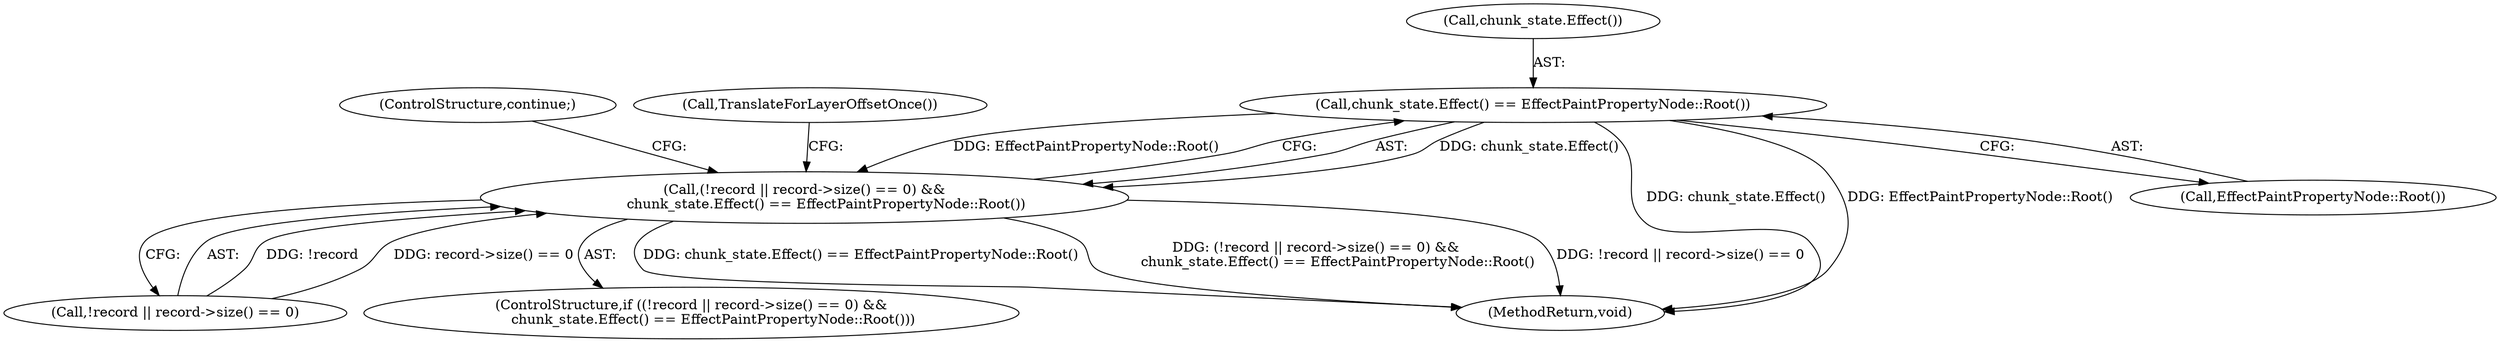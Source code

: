 digraph "1_Chrome_f911e11e7f6b5c0d6f5ee694a9871de6619889f7_33@del" {
"1000129" [label="(Call,chunk_state.Effect() == EffectPaintPropertyNode::Root())"];
"1000122" [label="(Call,(!record || record->size() == 0) &&\n          chunk_state.Effect() == EffectPaintPropertyNode::Root())"];
"1000121" [label="(ControlStructure,if ((!record || record->size() == 0) &&\n          chunk_state.Effect() == EffectPaintPropertyNode::Root()))"];
"1000167" [label="(MethodReturn,void)"];
"1000129" [label="(Call,chunk_state.Effect() == EffectPaintPropertyNode::Root())"];
"1000123" [label="(Call,!record || record->size() == 0)"];
"1000131" [label="(Call,EffectPaintPropertyNode::Root())"];
"1000133" [label="(ControlStructure,continue;)"];
"1000122" [label="(Call,(!record || record->size() == 0) &&\n          chunk_state.Effect() == EffectPaintPropertyNode::Root())"];
"1000130" [label="(Call,chunk_state.Effect())"];
"1000134" [label="(Call,TranslateForLayerOffsetOnce())"];
"1000129" -> "1000122"  [label="AST: "];
"1000129" -> "1000131"  [label="CFG: "];
"1000130" -> "1000129"  [label="AST: "];
"1000131" -> "1000129"  [label="AST: "];
"1000122" -> "1000129"  [label="CFG: "];
"1000129" -> "1000167"  [label="DDG: chunk_state.Effect()"];
"1000129" -> "1000167"  [label="DDG: EffectPaintPropertyNode::Root()"];
"1000129" -> "1000122"  [label="DDG: chunk_state.Effect()"];
"1000129" -> "1000122"  [label="DDG: EffectPaintPropertyNode::Root()"];
"1000122" -> "1000121"  [label="AST: "];
"1000122" -> "1000123"  [label="CFG: "];
"1000123" -> "1000122"  [label="AST: "];
"1000133" -> "1000122"  [label="CFG: "];
"1000134" -> "1000122"  [label="CFG: "];
"1000122" -> "1000167"  [label="DDG: !record || record->size() == 0"];
"1000122" -> "1000167"  [label="DDG: chunk_state.Effect() == EffectPaintPropertyNode::Root()"];
"1000122" -> "1000167"  [label="DDG: (!record || record->size() == 0) &&\n          chunk_state.Effect() == EffectPaintPropertyNode::Root()"];
"1000123" -> "1000122"  [label="DDG: !record"];
"1000123" -> "1000122"  [label="DDG: record->size() == 0"];
}
